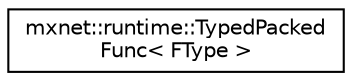digraph "Graphical Class Hierarchy"
{
 // LATEX_PDF_SIZE
  edge [fontname="Helvetica",fontsize="10",labelfontname="Helvetica",labelfontsize="10"];
  node [fontname="Helvetica",fontsize="10",shape=record];
  rankdir="LR";
  Node0 [label="mxnet::runtime::TypedPacked\lFunc\< FType \>",height=0.2,width=0.4,color="black", fillcolor="white", style="filled",URL="$classmxnet_1_1runtime_1_1TypedPackedFunc.html",tooltip="Please refer to TypedPackedFunc<R(Args..)>."];
}
